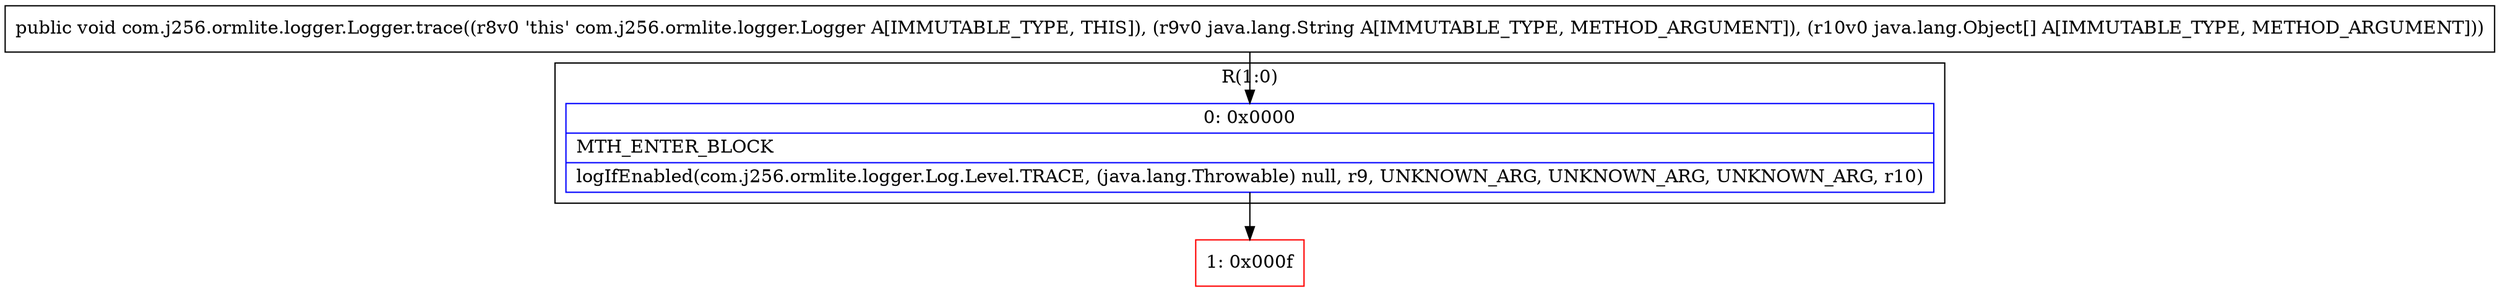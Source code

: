 digraph "CFG forcom.j256.ormlite.logger.Logger.trace(Ljava\/lang\/String;[Ljava\/lang\/Object;)V" {
subgraph cluster_Region_1186352285 {
label = "R(1:0)";
node [shape=record,color=blue];
Node_0 [shape=record,label="{0\:\ 0x0000|MTH_ENTER_BLOCK\l|logIfEnabled(com.j256.ormlite.logger.Log.Level.TRACE, (java.lang.Throwable) null, r9, UNKNOWN_ARG, UNKNOWN_ARG, UNKNOWN_ARG, r10)\l}"];
}
Node_1 [shape=record,color=red,label="{1\:\ 0x000f}"];
MethodNode[shape=record,label="{public void com.j256.ormlite.logger.Logger.trace((r8v0 'this' com.j256.ormlite.logger.Logger A[IMMUTABLE_TYPE, THIS]), (r9v0 java.lang.String A[IMMUTABLE_TYPE, METHOD_ARGUMENT]), (r10v0 java.lang.Object[] A[IMMUTABLE_TYPE, METHOD_ARGUMENT])) }"];
MethodNode -> Node_0;
Node_0 -> Node_1;
}

